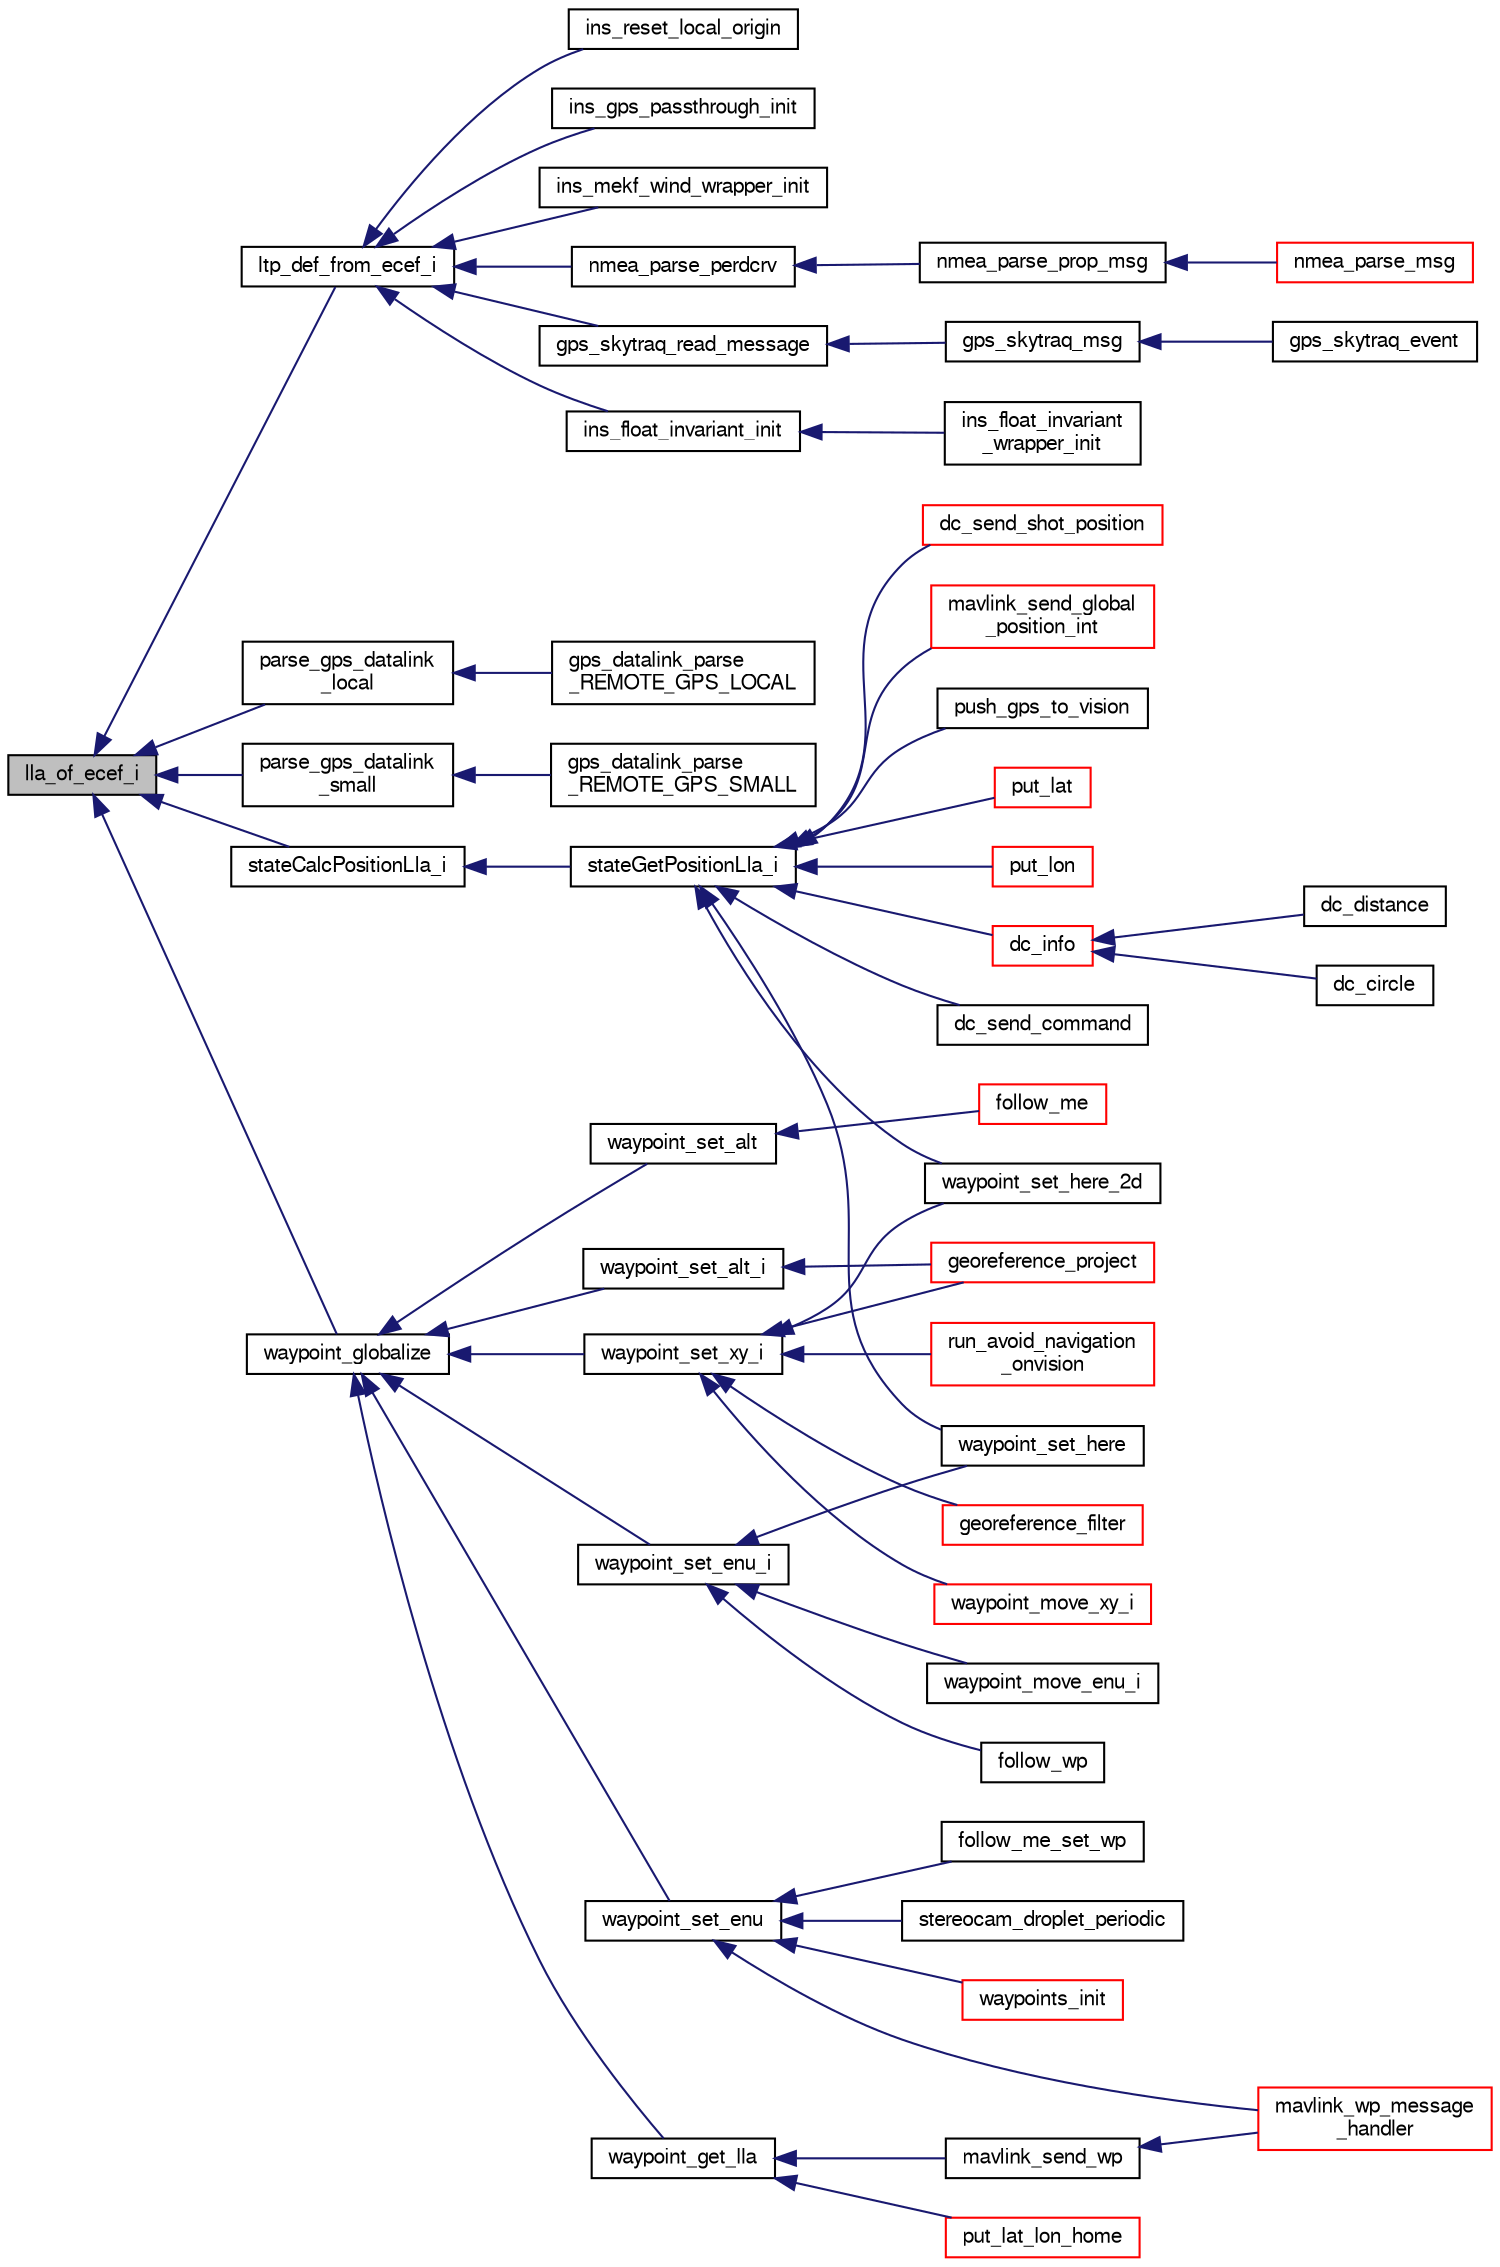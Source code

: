 digraph "lla_of_ecef_i"
{
  edge [fontname="FreeSans",fontsize="10",labelfontname="FreeSans",labelfontsize="10"];
  node [fontname="FreeSans",fontsize="10",shape=record];
  rankdir="LR";
  Node1 [label="lla_of_ecef_i",height=0.2,width=0.4,color="black", fillcolor="grey75", style="filled", fontcolor="black"];
  Node1 -> Node2 [dir="back",color="midnightblue",fontsize="10",style="solid",fontname="FreeSans"];
  Node2 [label="ltp_def_from_ecef_i",height=0.2,width=0.4,color="black", fillcolor="white", style="filled",URL="$group__math__geodetic__int.html#ga5afd098a83e572b854e157486ccb569f"];
  Node2 -> Node3 [dir="back",color="midnightblue",fontsize="10",style="solid",fontname="FreeSans"];
  Node3 [label="nmea_parse_perdcrv",height=0.2,width=0.4,color="black", fillcolor="white", style="filled",URL="$gps__furuno_8c.html#a9ef52ff00fd929f7ac2f15fad0669843"];
  Node3 -> Node4 [dir="back",color="midnightblue",fontsize="10",style="solid",fontname="FreeSans"];
  Node4 [label="nmea_parse_prop_msg",height=0.2,width=0.4,color="black", fillcolor="white", style="filled",URL="$gps__nmea_8h.html#abad503c594db519e60515d9ac597f742"];
  Node4 -> Node5 [dir="back",color="midnightblue",fontsize="10",style="solid",fontname="FreeSans"];
  Node5 [label="nmea_parse_msg",height=0.2,width=0.4,color="red", fillcolor="white", style="filled",URL="$gps__nmea_8h.html#a5effdb9e315da2f7fb8259839a57050e",tooltip="nmea_parse_char() has a complete line. "];
  Node2 -> Node6 [dir="back",color="midnightblue",fontsize="10",style="solid",fontname="FreeSans"];
  Node6 [label="gps_skytraq_read_message",height=0.2,width=0.4,color="black", fillcolor="white", style="filled",URL="$gps__skytraq_8c.html#a82455efa55f2f00f1ab1524b9f82dc1d"];
  Node6 -> Node7 [dir="back",color="midnightblue",fontsize="10",style="solid",fontname="FreeSans"];
  Node7 [label="gps_skytraq_msg",height=0.2,width=0.4,color="black", fillcolor="white", style="filled",URL="$gps__skytraq_8c.html#a9480384f1c4dd5c8ff24fb7989dbe194"];
  Node7 -> Node8 [dir="back",color="midnightblue",fontsize="10",style="solid",fontname="FreeSans"];
  Node8 [label="gps_skytraq_event",height=0.2,width=0.4,color="black", fillcolor="white", style="filled",URL="$gps__skytraq_8h.html#a7b24ce985ade2631c7aa2ac72d643a43"];
  Node2 -> Node9 [dir="back",color="midnightblue",fontsize="10",style="solid",fontname="FreeSans"];
  Node9 [label="ins_float_invariant_init",height=0.2,width=0.4,color="black", fillcolor="white", style="filled",URL="$ins__float__invariant_8h.html#a337aa9b464c923af97d19ec0bfdb6f02"];
  Node9 -> Node10 [dir="back",color="midnightblue",fontsize="10",style="solid",fontname="FreeSans"];
  Node10 [label="ins_float_invariant\l_wrapper_init",height=0.2,width=0.4,color="black", fillcolor="white", style="filled",URL="$ins__float__invariant__wrapper_8h.html#abd4f3b0fcceec4de92a1ad9a7653c6f3"];
  Node2 -> Node11 [dir="back",color="midnightblue",fontsize="10",style="solid",fontname="FreeSans"];
  Node11 [label="ins_reset_local_origin",height=0.2,width=0.4,color="black", fillcolor="white", style="filled",URL="$ins__float__invariant_8c.html#a14cb66a86c67d8b9216a8c12f58c311b",tooltip="INS local origin reset. "];
  Node2 -> Node12 [dir="back",color="midnightblue",fontsize="10",style="solid",fontname="FreeSans"];
  Node12 [label="ins_gps_passthrough_init",height=0.2,width=0.4,color="black", fillcolor="white", style="filled",URL="$ins__gps__passthrough_8h.html#a65b4389487e1468dd9245eacf2ce07b3"];
  Node2 -> Node13 [dir="back",color="midnightblue",fontsize="10",style="solid",fontname="FreeSans"];
  Node13 [label="ins_mekf_wind_wrapper_init",height=0.2,width=0.4,color="black", fillcolor="white", style="filled",URL="$ins__mekf__wind__wrapper_8h.html#a7b3c1fefc89ec1a4ff25484626a02deb",tooltip="Init function. "];
  Node1 -> Node14 [dir="back",color="midnightblue",fontsize="10",style="solid",fontname="FreeSans"];
  Node14 [label="parse_gps_datalink\l_local",height=0.2,width=0.4,color="black", fillcolor="white", style="filled",URL="$gps__datalink_8c.html#a32ff35ad73d20aa133b2d6d93778f422",tooltip="Parse the REMOTE_GPS_LOCAL datalink packet. "];
  Node14 -> Node15 [dir="back",color="midnightblue",fontsize="10",style="solid",fontname="FreeSans"];
  Node15 [label="gps_datalink_parse\l_REMOTE_GPS_LOCAL",height=0.2,width=0.4,color="black", fillcolor="white", style="filled",URL="$gps__datalink_8h.html#a22e6a1eebb70356993012b6353da9cc2"];
  Node1 -> Node16 [dir="back",color="midnightblue",fontsize="10",style="solid",fontname="FreeSans"];
  Node16 [label="parse_gps_datalink\l_small",height=0.2,width=0.4,color="black", fillcolor="white", style="filled",URL="$gps__datalink_8c.html#a8f42454ba316e49b13649c79007e0cff"];
  Node16 -> Node17 [dir="back",color="midnightblue",fontsize="10",style="solid",fontname="FreeSans"];
  Node17 [label="gps_datalink_parse\l_REMOTE_GPS_SMALL",height=0.2,width=0.4,color="black", fillcolor="white", style="filled",URL="$gps__datalink_8h.html#ac7bc5db77d4658562ccbc897069a1251"];
  Node1 -> Node18 [dir="back",color="midnightblue",fontsize="10",style="solid",fontname="FreeSans"];
  Node18 [label="stateCalcPositionLla_i",height=0.2,width=0.4,color="black", fillcolor="white", style="filled",URL="$group__state__position.html#gad0fedf046f198eace06305e56fc7a0f8",tooltip="Calculate LLA (int) from any other available representation. "];
  Node18 -> Node19 [dir="back",color="midnightblue",fontsize="10",style="solid",fontname="FreeSans"];
  Node19 [label="stateGetPositionLla_i",height=0.2,width=0.4,color="black", fillcolor="white", style="filled",URL="$group__state__position.html#ga99473409b740a26c0e2b9a5bd8e9defb",tooltip="Get position in LLA coordinates (int). "];
  Node19 -> Node20 [dir="back",color="midnightblue",fontsize="10",style="solid",fontname="FreeSans"];
  Node20 [label="dc_info",height=0.2,width=0.4,color="red", fillcolor="white", style="filled",URL="$dc_8h.html#ab4b5d12f3c9829a0f0e538496ad5c547",tooltip="Send an info message. "];
  Node20 -> Node21 [dir="back",color="midnightblue",fontsize="10",style="solid",fontname="FreeSans"];
  Node21 [label="dc_circle",height=0.2,width=0.4,color="black", fillcolor="white", style="filled",URL="$dc_8h.html#ac1d419ec639ffd43193ebcbd6e1131c0",tooltip="Sets the dc control in circle mode. "];
  Node20 -> Node22 [dir="back",color="midnightblue",fontsize="10",style="solid",fontname="FreeSans"];
  Node22 [label="dc_distance",height=0.2,width=0.4,color="black", fillcolor="white", style="filled",URL="$dc_8h.html#a9b9f345170fec78f561c6a7a74d1e6d3",tooltip="Sets the dc control in distance mode. "];
  Node19 -> Node23 [dir="back",color="midnightblue",fontsize="10",style="solid",fontname="FreeSans"];
  Node23 [label="dc_send_command",height=0.2,width=0.4,color="black", fillcolor="white", style="filled",URL="$uart__cam__ctrl_8c.html#a833f16388be36136f5d7d173200d5e95",tooltip="Send Command To Camera. "];
  Node19 -> Node24 [dir="back",color="midnightblue",fontsize="10",style="solid",fontname="FreeSans"];
  Node24 [label="dc_send_shot_position",height=0.2,width=0.4,color="red", fillcolor="white", style="filled",URL="$dc_8h.html#aaf0625fed2e489322c40c4b2a1904e9a",tooltip="Send Down the coordinates of where the photo was taken. "];
  Node19 -> Node25 [dir="back",color="midnightblue",fontsize="10",style="solid",fontname="FreeSans"];
  Node25 [label="mavlink_send_global\l_position_int",height=0.2,width=0.4,color="red", fillcolor="white", style="filled",URL="$mavlink_8c.html#a69b29097db843b873c8b348c837cfd03"];
  Node19 -> Node26 [dir="back",color="midnightblue",fontsize="10",style="solid",fontname="FreeSans"];
  Node26 [label="push_gps_to_vision",height=0.2,width=0.4,color="black", fillcolor="white", style="filled",URL="$exif__module_8h.html#a91b0ae74e7e4da70fb5021ff6aacd6f0"];
  Node19 -> Node27 [dir="back",color="midnightblue",fontsize="10",style="solid",fontname="FreeSans"];
  Node27 [label="put_lat",height=0.2,width=0.4,color="red", fillcolor="white", style="filled",URL="$e__identification__fr_8c.html#abe4d49e345383266eb45de2d01dc9998"];
  Node19 -> Node28 [dir="back",color="midnightblue",fontsize="10",style="solid",fontname="FreeSans"];
  Node28 [label="put_lon",height=0.2,width=0.4,color="red", fillcolor="white", style="filled",URL="$e__identification__fr_8c.html#a58d75f9f286ae788eb5a93131c69b9cf"];
  Node19 -> Node29 [dir="back",color="midnightblue",fontsize="10",style="solid",fontname="FreeSans"];
  Node29 [label="waypoint_set_here",height=0.2,width=0.4,color="black", fillcolor="white", style="filled",URL="$nav_2waypoints_8h.html#a6c641b78233fd2eaf42e8e9044e789e5",tooltip="set waypoint to current location and altitude "];
  Node19 -> Node30 [dir="back",color="midnightblue",fontsize="10",style="solid",fontname="FreeSans"];
  Node30 [label="waypoint_set_here_2d",height=0.2,width=0.4,color="black", fillcolor="white", style="filled",URL="$nav_2waypoints_8h.html#a28dd523c6d75fb36ce3ffec86a6e096c",tooltip="set waypoint to current horizontal location without modifying altitude "];
  Node1 -> Node31 [dir="back",color="midnightblue",fontsize="10",style="solid",fontname="FreeSans"];
  Node31 [label="waypoint_globalize",height=0.2,width=0.4,color="black", fillcolor="white", style="filled",URL="$nav_2waypoints_8h.html#a10acece8582506367e9e9df3694bf31b",tooltip="update global LLA coordinates from its ENU coordinates "];
  Node31 -> Node32 [dir="back",color="midnightblue",fontsize="10",style="solid",fontname="FreeSans"];
  Node32 [label="waypoint_get_lla",height=0.2,width=0.4,color="black", fillcolor="white", style="filled",URL="$nav_2waypoints_8h.html#a2ed9112b04893275873729d03176f490",tooltip="Get LLA coordinates of waypoint. "];
  Node32 -> Node33 [dir="back",color="midnightblue",fontsize="10",style="solid",fontname="FreeSans"];
  Node33 [label="mavlink_send_wp",height=0.2,width=0.4,color="black", fillcolor="white", style="filled",URL="$datalink_2missionlib_2waypoints_8c.html#a21891c55017fec0be57dc9e4e3ee73a7"];
  Node33 -> Node34 [dir="back",color="midnightblue",fontsize="10",style="solid",fontname="FreeSans"];
  Node34 [label="mavlink_wp_message\l_handler",height=0.2,width=0.4,color="red", fillcolor="white", style="filled",URL="$datalink_2missionlib_2waypoints_8h.html#a632dcb46c33f5cf3726652ee477ff9bc"];
  Node32 -> Node35 [dir="back",color="midnightblue",fontsize="10",style="solid",fontname="FreeSans"];
  Node35 [label="put_lat_lon_home",height=0.2,width=0.4,color="red", fillcolor="white", style="filled",URL="$e__identification__fr_8c.html#ab86f66c5c2a551aabe930fff3a5120d3"];
  Node31 -> Node36 [dir="back",color="midnightblue",fontsize="10",style="solid",fontname="FreeSans"];
  Node36 [label="waypoint_set_alt",height=0.2,width=0.4,color="black", fillcolor="white", style="filled",URL="$nav_2waypoints_8h.html#af3ed05c8671f668d9b6ef54d13d9c8b7",tooltip="Set altitude of waypoint in meters (above reference) "];
  Node36 -> Node37 [dir="back",color="midnightblue",fontsize="10",style="solid",fontname="FreeSans"];
  Node37 [label="follow_me",height=0.2,width=0.4,color="red", fillcolor="white", style="filled",URL="$stereocam_2stereocam__follow__me_2follow__me_8h.html#a86b645981e64487edee42fa1bf3bc848"];
  Node31 -> Node38 [dir="back",color="midnightblue",fontsize="10",style="solid",fontname="FreeSans"];
  Node38 [label="waypoint_set_alt_i",height=0.2,width=0.4,color="black", fillcolor="white", style="filled",URL="$nav_2waypoints_8h.html#aecc0b78adf0a0c13f31298dc4d17b9f6"];
  Node38 -> Node39 [dir="back",color="midnightblue",fontsize="10",style="solid",fontname="FreeSans"];
  Node39 [label="georeference_project",height=0.2,width=0.4,color="red", fillcolor="white", style="filled",URL="$cv__georeference_8h.html#a230ffda49b65d6b6963063af8ab73e00"];
  Node31 -> Node40 [dir="back",color="midnightblue",fontsize="10",style="solid",fontname="FreeSans"];
  Node40 [label="waypoint_set_enu",height=0.2,width=0.4,color="black", fillcolor="white", style="filled",URL="$nav_2waypoints_8h.html#affb3b24527cc3e5342715d567fa245dc",tooltip="Set local ENU waypoint coordinates. "];
  Node40 -> Node41 [dir="back",color="midnightblue",fontsize="10",style="solid",fontname="FreeSans"];
  Node41 [label="follow_me_set_wp",height=0.2,width=0.4,color="black", fillcolor="white", style="filled",URL="$ctrl_2follow__me_8h.html#a7e5c2903825aa9815752b1fd8105dc15",tooltip="run function "];
  Node40 -> Node34 [dir="back",color="midnightblue",fontsize="10",style="solid",fontname="FreeSans"];
  Node40 -> Node42 [dir="back",color="midnightblue",fontsize="10",style="solid",fontname="FreeSans"];
  Node42 [label="stereocam_droplet_periodic",height=0.2,width=0.4,color="black", fillcolor="white", style="filled",URL="$stereocam__droplet_8h.html#a304b77dceeec4285bad836b9bbced42d"];
  Node40 -> Node43 [dir="back",color="midnightblue",fontsize="10",style="solid",fontname="FreeSans"];
  Node43 [label="waypoints_init",height=0.2,width=0.4,color="red", fillcolor="white", style="filled",URL="$nav_2waypoints_8h.html#a8d575cfbc187cac4cae8049873821e96",tooltip="initialize global and local waypoints "];
  Node31 -> Node44 [dir="back",color="midnightblue",fontsize="10",style="solid",fontname="FreeSans"];
  Node44 [label="waypoint_set_enu_i",height=0.2,width=0.4,color="black", fillcolor="white", style="filled",URL="$nav_2waypoints_8h.html#ac19d9c02f3d8c3b69cee759560317ea4"];
  Node44 -> Node45 [dir="back",color="midnightblue",fontsize="10",style="solid",fontname="FreeSans"];
  Node45 [label="follow_wp",height=0.2,width=0.4,color="black", fillcolor="white", style="filled",URL="$follow_8h.html#a193d671739e35bbb235456cb3b65e9ff"];
  Node44 -> Node46 [dir="back",color="midnightblue",fontsize="10",style="solid",fontname="FreeSans"];
  Node46 [label="waypoint_move_enu_i",height=0.2,width=0.4,color="black", fillcolor="white", style="filled",URL="$nav_2waypoints_8h.html#aa759c25e1ecc60cc27a614e366ab05a4"];
  Node44 -> Node29 [dir="back",color="midnightblue",fontsize="10",style="solid",fontname="FreeSans"];
  Node31 -> Node47 [dir="back",color="midnightblue",fontsize="10",style="solid",fontname="FreeSans"];
  Node47 [label="waypoint_set_xy_i",height=0.2,width=0.4,color="black", fillcolor="white", style="filled",URL="$nav_2waypoints_8h.html#a6458406c3ff4259882fa0b93991f3c1e",tooltip="Set only local XY coordinates of waypoint without update altitude. "];
  Node47 -> Node48 [dir="back",color="midnightblue",fontsize="10",style="solid",fontname="FreeSans"];
  Node48 [label="georeference_filter",height=0.2,width=0.4,color="red", fillcolor="white", style="filled",URL="$cv__georeference_8h.html#a551f2542023388240a3573ca7e223aec"];
  Node47 -> Node39 [dir="back",color="midnightblue",fontsize="10",style="solid",fontname="FreeSans"];
  Node47 -> Node49 [dir="back",color="midnightblue",fontsize="10",style="solid",fontname="FreeSans"];
  Node49 [label="run_avoid_navigation\l_onvision",height=0.2,width=0.4,color="red", fillcolor="white", style="filled",URL="$avoid__navigation_8h.html#afbb250f65364e84c51f0df86da67eb05"];
  Node47 -> Node50 [dir="back",color="midnightblue",fontsize="10",style="solid",fontname="FreeSans"];
  Node50 [label="waypoint_move_xy_i",height=0.2,width=0.4,color="red", fillcolor="white", style="filled",URL="$nav_2waypoints_8h.html#a41c11ce8ceec9d5d0e4062c7040afcb5"];
  Node47 -> Node30 [dir="back",color="midnightblue",fontsize="10",style="solid",fontname="FreeSans"];
}
